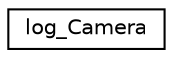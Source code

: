 digraph "Graphical Class Hierarchy"
{
 // INTERACTIVE_SVG=YES
  edge [fontname="Helvetica",fontsize="10",labelfontname="Helvetica",labelfontsize="10"];
  node [fontname="Helvetica",fontsize="10",shape=record];
  rankdir="LR";
  Node1 [label="log_Camera",height=0.2,width=0.4,color="black", fillcolor="white", style="filled",URL="$structlog__Camera.html"];
}
